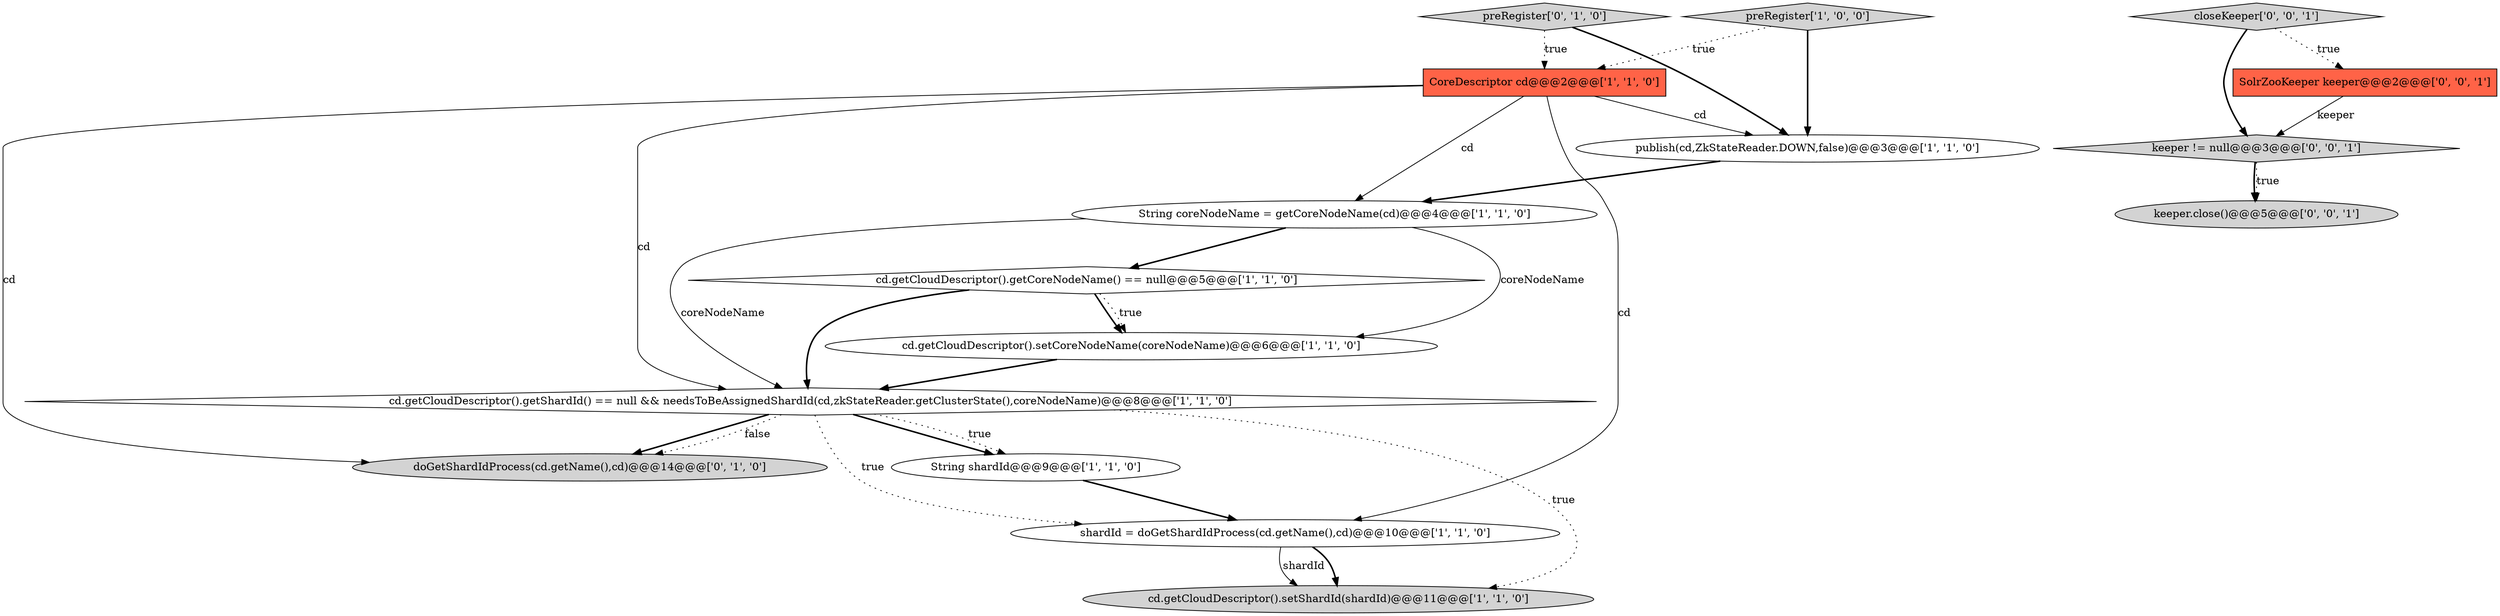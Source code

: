 digraph {
4 [style = filled, label = "String coreNodeName = getCoreNodeName(cd)@@@4@@@['1', '1', '0']", fillcolor = white, shape = ellipse image = "AAA0AAABBB1BBB"];
15 [style = filled, label = "keeper != null@@@3@@@['0', '0', '1']", fillcolor = lightgray, shape = diamond image = "AAA0AAABBB3BBB"];
0 [style = filled, label = "publish(cd,ZkStateReader.DOWN,false)@@@3@@@['1', '1', '0']", fillcolor = white, shape = ellipse image = "AAA0AAABBB1BBB"];
9 [style = filled, label = "cd.getCloudDescriptor().getShardId() == null && needsToBeAssignedShardId(cd,zkStateReader.getClusterState(),coreNodeName)@@@8@@@['1', '1', '0']", fillcolor = white, shape = diamond image = "AAA0AAABBB1BBB"];
11 [style = filled, label = "doGetShardIdProcess(cd.getName(),cd)@@@14@@@['0', '1', '0']", fillcolor = lightgray, shape = ellipse image = "AAA1AAABBB2BBB"];
13 [style = filled, label = "closeKeeper['0', '0', '1']", fillcolor = lightgray, shape = diamond image = "AAA0AAABBB3BBB"];
14 [style = filled, label = "keeper.close()@@@5@@@['0', '0', '1']", fillcolor = lightgray, shape = ellipse image = "AAA0AAABBB3BBB"];
7 [style = filled, label = "CoreDescriptor cd@@@2@@@['1', '1', '0']", fillcolor = tomato, shape = box image = "AAA0AAABBB1BBB"];
10 [style = filled, label = "preRegister['0', '1', '0']", fillcolor = lightgray, shape = diamond image = "AAA0AAABBB2BBB"];
5 [style = filled, label = "shardId = doGetShardIdProcess(cd.getName(),cd)@@@10@@@['1', '1', '0']", fillcolor = white, shape = ellipse image = "AAA0AAABBB1BBB"];
2 [style = filled, label = "preRegister['1', '0', '0']", fillcolor = lightgray, shape = diamond image = "AAA0AAABBB1BBB"];
12 [style = filled, label = "SolrZooKeeper keeper@@@2@@@['0', '0', '1']", fillcolor = tomato, shape = box image = "AAA0AAABBB3BBB"];
8 [style = filled, label = "cd.getCloudDescriptor().setCoreNodeName(coreNodeName)@@@6@@@['1', '1', '0']", fillcolor = white, shape = ellipse image = "AAA0AAABBB1BBB"];
6 [style = filled, label = "cd.getCloudDescriptor().getCoreNodeName() == null@@@5@@@['1', '1', '0']", fillcolor = white, shape = diamond image = "AAA0AAABBB1BBB"];
3 [style = filled, label = "String shardId@@@9@@@['1', '1', '0']", fillcolor = white, shape = ellipse image = "AAA0AAABBB1BBB"];
1 [style = filled, label = "cd.getCloudDescriptor().setShardId(shardId)@@@11@@@['1', '1', '0']", fillcolor = lightgray, shape = ellipse image = "AAA0AAABBB1BBB"];
7->0 [style = solid, label="cd"];
4->6 [style = bold, label=""];
13->15 [style = bold, label=""];
0->4 [style = bold, label=""];
8->9 [style = bold, label=""];
9->11 [style = bold, label=""];
4->9 [style = solid, label="coreNodeName"];
9->5 [style = dotted, label="true"];
5->1 [style = bold, label=""];
9->3 [style = bold, label=""];
9->1 [style = dotted, label="true"];
10->7 [style = dotted, label="true"];
7->5 [style = solid, label="cd"];
6->8 [style = bold, label=""];
3->5 [style = bold, label=""];
6->9 [style = bold, label=""];
6->8 [style = dotted, label="true"];
15->14 [style = bold, label=""];
7->11 [style = solid, label="cd"];
7->9 [style = solid, label="cd"];
9->3 [style = dotted, label="true"];
2->0 [style = bold, label=""];
5->1 [style = solid, label="shardId"];
15->14 [style = dotted, label="true"];
13->12 [style = dotted, label="true"];
7->4 [style = solid, label="cd"];
12->15 [style = solid, label="keeper"];
4->8 [style = solid, label="coreNodeName"];
10->0 [style = bold, label=""];
2->7 [style = dotted, label="true"];
9->11 [style = dotted, label="false"];
}

